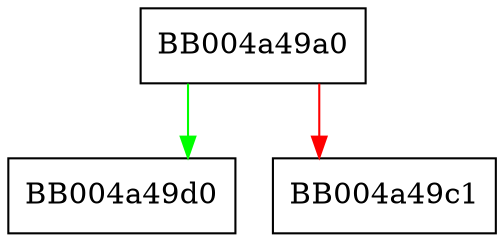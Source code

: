 digraph ssl_get_EC_curve_nid {
  node [shape="box"];
  graph [splines=ortho];
  BB004a49a0 -> BB004a49d0 [color="green"];
  BB004a49a0 -> BB004a49c1 [color="red"];
}